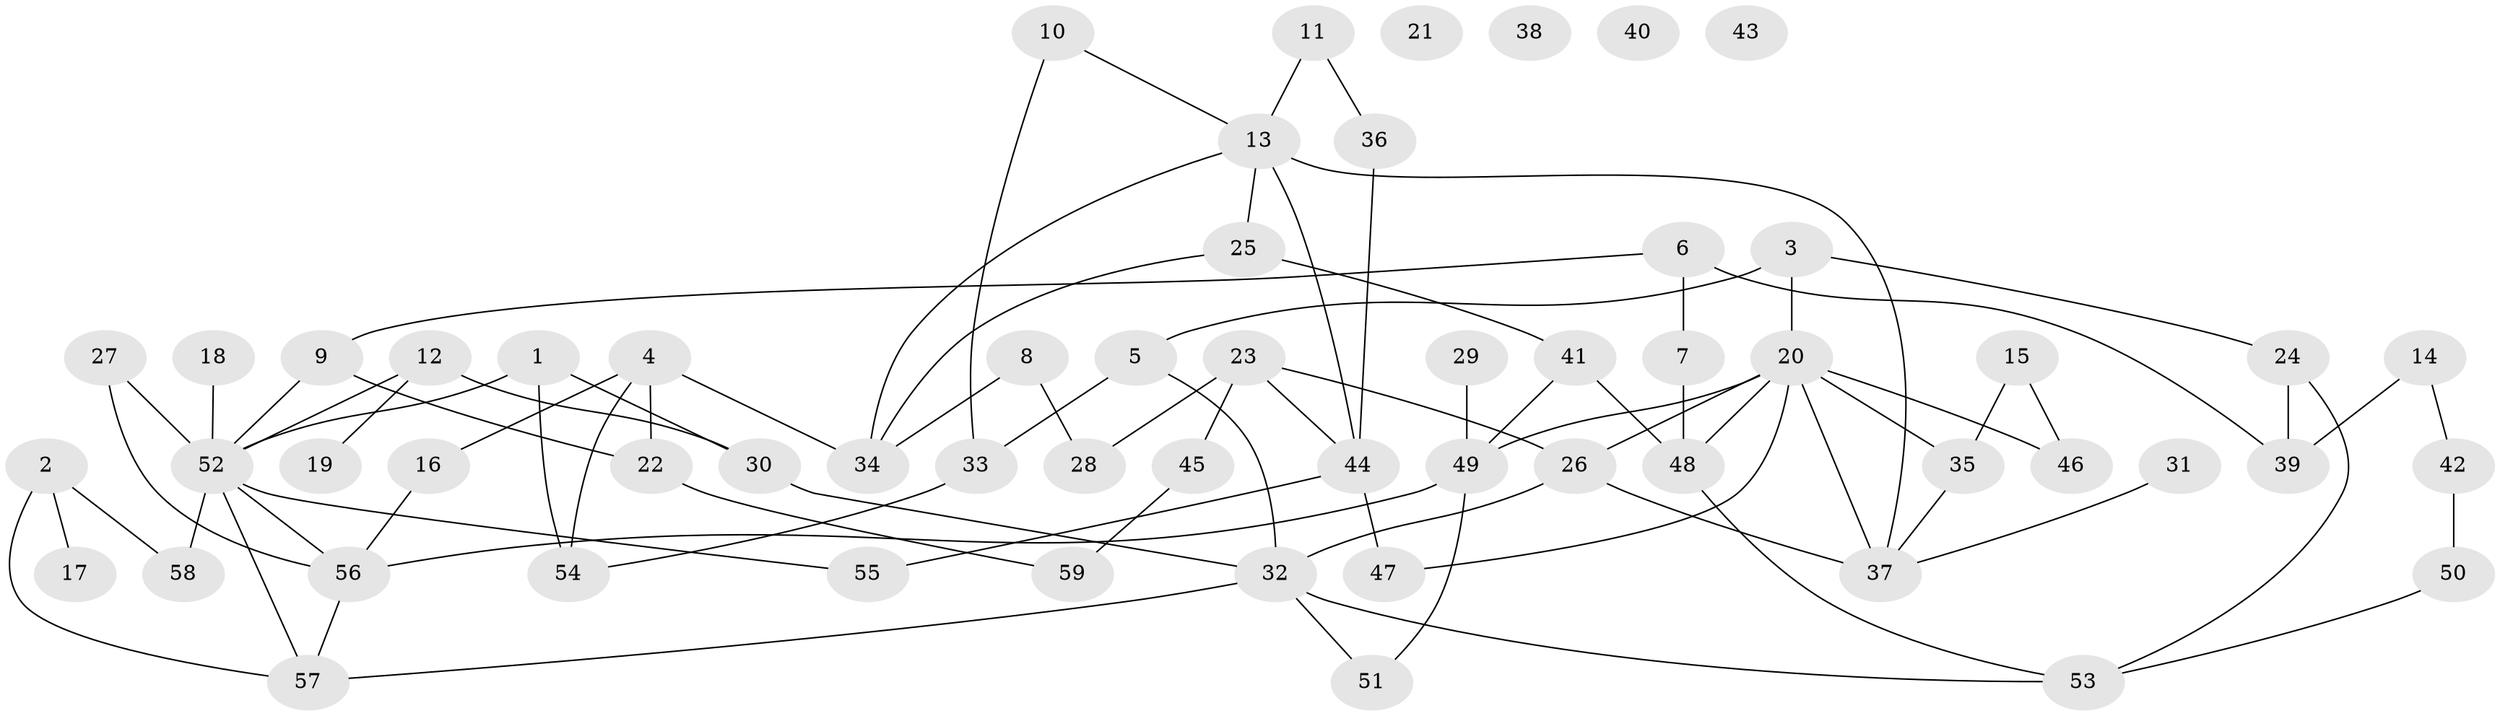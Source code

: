 // coarse degree distribution, {4: 0.1891891891891892, 5: 0.13513513513513514, 6: 0.05405405405405406, 2: 0.21621621621621623, 10: 0.02702702702702703, 1: 0.10810810810810811, 7: 0.02702702702702703, 0: 0.10810810810810811, 3: 0.10810810810810811, 8: 0.02702702702702703}
// Generated by graph-tools (version 1.1) at 2025/23/03/03/25 07:23:24]
// undirected, 59 vertices, 84 edges
graph export_dot {
graph [start="1"]
  node [color=gray90,style=filled];
  1;
  2;
  3;
  4;
  5;
  6;
  7;
  8;
  9;
  10;
  11;
  12;
  13;
  14;
  15;
  16;
  17;
  18;
  19;
  20;
  21;
  22;
  23;
  24;
  25;
  26;
  27;
  28;
  29;
  30;
  31;
  32;
  33;
  34;
  35;
  36;
  37;
  38;
  39;
  40;
  41;
  42;
  43;
  44;
  45;
  46;
  47;
  48;
  49;
  50;
  51;
  52;
  53;
  54;
  55;
  56;
  57;
  58;
  59;
  1 -- 30;
  1 -- 52;
  1 -- 54;
  2 -- 17;
  2 -- 57;
  2 -- 58;
  3 -- 5;
  3 -- 20;
  3 -- 24;
  4 -- 16;
  4 -- 22;
  4 -- 34;
  4 -- 54;
  5 -- 32;
  5 -- 33;
  6 -- 7;
  6 -- 9;
  6 -- 39;
  7 -- 48;
  8 -- 28;
  8 -- 34;
  9 -- 22;
  9 -- 52;
  10 -- 13;
  10 -- 33;
  11 -- 13;
  11 -- 36;
  12 -- 19;
  12 -- 30;
  12 -- 52;
  13 -- 25;
  13 -- 34;
  13 -- 37;
  13 -- 44;
  14 -- 39;
  14 -- 42;
  15 -- 35;
  15 -- 46;
  16 -- 56;
  18 -- 52;
  20 -- 26;
  20 -- 35;
  20 -- 37;
  20 -- 46;
  20 -- 47;
  20 -- 48;
  20 -- 49;
  22 -- 59;
  23 -- 26;
  23 -- 28;
  23 -- 44;
  23 -- 45;
  24 -- 39;
  24 -- 53;
  25 -- 34;
  25 -- 41;
  26 -- 32;
  26 -- 37;
  27 -- 52;
  27 -- 56;
  29 -- 49;
  30 -- 32;
  31 -- 37;
  32 -- 51;
  32 -- 53;
  32 -- 57;
  33 -- 54;
  35 -- 37;
  36 -- 44;
  41 -- 48;
  41 -- 49;
  42 -- 50;
  44 -- 47;
  44 -- 55;
  45 -- 59;
  48 -- 53;
  49 -- 51;
  49 -- 56;
  50 -- 53;
  52 -- 55;
  52 -- 56;
  52 -- 57;
  52 -- 58;
  56 -- 57;
}

